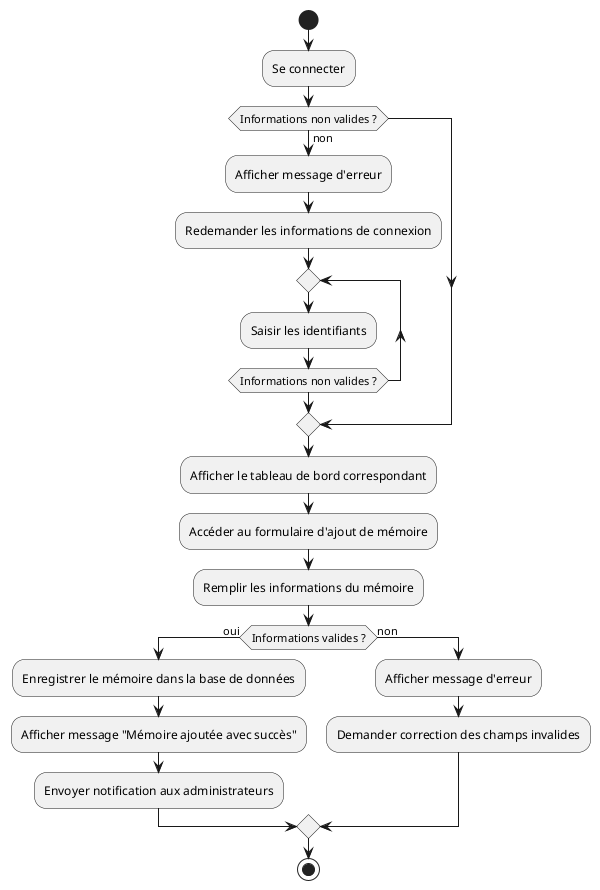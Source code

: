 @startuml AddMemoryActivity
start
:Se connecter;
if (Informations non valides ?) then (non)
    :Afficher message d'erreur;
    :Redemander les informations de connexion;
    repeat
    :Saisir les identifiants;
    repeat while (Informations non valides ?)
endif

:Afficher le tableau de bord correspondant;
:Accéder au formulaire d'ajout de mémoire;
:Remplir les informations du mémoire;
if (Informations valides ?) then (oui)
    :Enregistrer le mémoire dans la base de données;
    :Afficher message "Mémoire ajoutée avec succès";
    :Envoyer notification aux administrateurs;
else (non)
    :Afficher message d'erreur;
    :Demander correction des champs invalides;
endif

stop
@enduml

